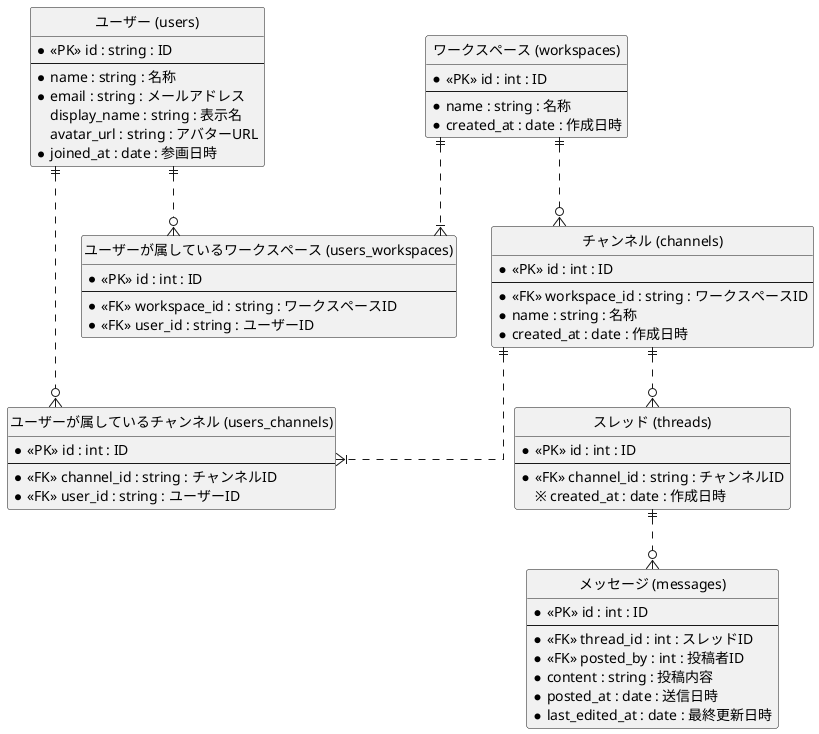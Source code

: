 @startuml chat
 hide circle
 skinparam linetype ortho

 entity "ユーザー (users)" as users {
    * <<PK>> id : string : ID
    --
    * name : string : 名称
    * email : string : メールアドレス
     display_name : string : 表示名
     avatar_url : string : アバターURL
    * joined_at : date : 参画日時
 }

 entity "ワークスペース (workspaces)" as workspaces {
     * <<PK>> id : int : ID
     --
     * name : string : 名称
     * created_at : date : 作成日時
 }

entity "チャンネル (channels)" as channels {
     * <<PK>> id : int : ID
     --
     * <<FK>> workspace_id : string : ワークスペースID
     * name : string : 名称
     * created_at : date : 作成日時
 }

entity "スレッド (threads)" as threads {
     * <<PK>> id : int : ID
     --
     * <<FK>> channel_id : string : チャンネルID
     ※ created_at : date : 作成日時
 }

entity "メッセージ (messages)" as messages {
     * <<PK>> id : int : ID
     --
     * <<FK>> thread_id : int : スレッドID
     * <<FK>> posted_by : int : 投稿者ID
     * content : string : 投稿内容
     * posted_at : date : 送信日時
     * last_edited_at : date : 最終更新日時
 }

entity "ユーザーが属しているワークスペース (users_workspaces)" as users_workspaces {
     * <<PK>> id : int : ID
    --
     * <<FK>> workspace_id : string : ワークスペースID
     * <<FK>> user_id : string : ユーザーID
 }

 entity "ユーザーが属しているチャンネル (users_channels)" as users_channels {
     * <<PK>> id : int : ID
    --
     * <<FK>> channel_id : string : チャンネルID
     * <<FK>> user_id : string : ユーザーID
 }

workspaces ||..o{ channels
channels ||..o{ threads
threads ||..o{ messages
workspaces ||..|{ users_workspaces
users ||..o{ users_workspaces
channels ||..|{ users_channels
users ||..o{ users_channels
 

 @enduml
